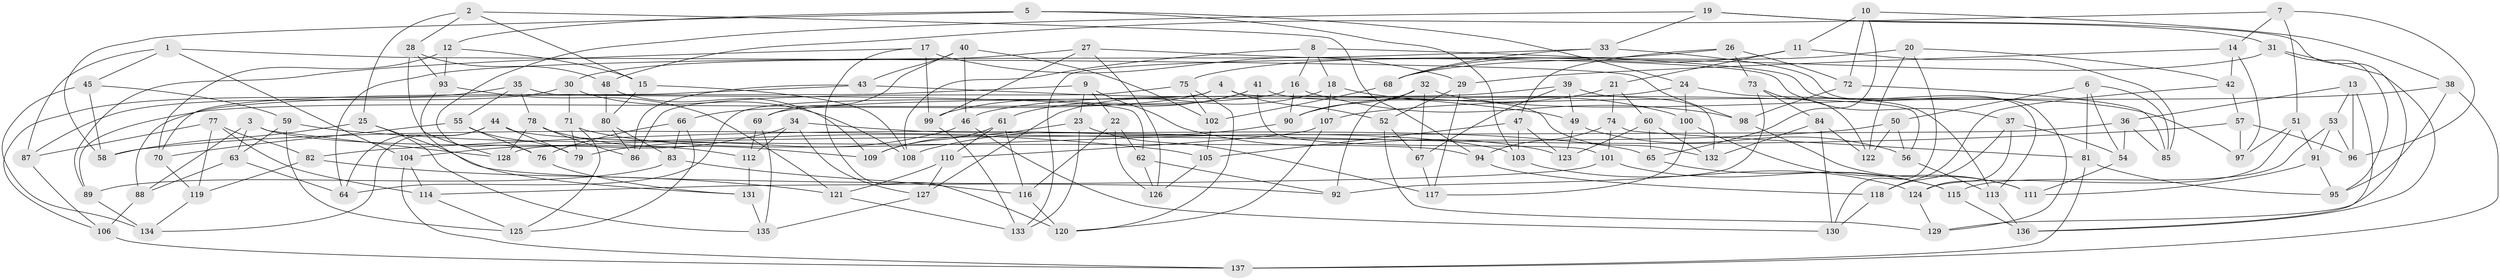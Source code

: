 // Generated by graph-tools (version 1.1) at 2025/59/03/09/25 04:59:28]
// undirected, 137 vertices, 274 edges
graph export_dot {
graph [start="1"]
  node [color=gray90,style=filled];
  1;
  2;
  3;
  4;
  5;
  6;
  7;
  8;
  9;
  10;
  11;
  12;
  13;
  14;
  15;
  16;
  17;
  18;
  19;
  20;
  21;
  22;
  23;
  24;
  25;
  26;
  27;
  28;
  29;
  30;
  31;
  32;
  33;
  34;
  35;
  36;
  37;
  38;
  39;
  40;
  41;
  42;
  43;
  44;
  45;
  46;
  47;
  48;
  49;
  50;
  51;
  52;
  53;
  54;
  55;
  56;
  57;
  58;
  59;
  60;
  61;
  62;
  63;
  64;
  65;
  66;
  67;
  68;
  69;
  70;
  71;
  72;
  73;
  74;
  75;
  76;
  77;
  78;
  79;
  80;
  81;
  82;
  83;
  84;
  85;
  86;
  87;
  88;
  89;
  90;
  91;
  92;
  93;
  94;
  95;
  96;
  97;
  98;
  99;
  100;
  101;
  102;
  103;
  104;
  105;
  106;
  107;
  108;
  109;
  110;
  111;
  112;
  113;
  114;
  115;
  116;
  117;
  118;
  119;
  120;
  121;
  122;
  123;
  124;
  125;
  126;
  127;
  128;
  129;
  130;
  131;
  132;
  133;
  134;
  135;
  136;
  137;
  1 -- 45;
  1 -- 104;
  1 -- 87;
  1 -- 98;
  2 -- 15;
  2 -- 25;
  2 -- 28;
  2 -- 94;
  3 -- 112;
  3 -- 63;
  3 -- 88;
  3 -- 128;
  4 -- 66;
  4 -- 64;
  4 -- 52;
  4 -- 56;
  5 -- 103;
  5 -- 24;
  5 -- 58;
  5 -- 12;
  6 -- 85;
  6 -- 50;
  6 -- 81;
  6 -- 54;
  7 -- 51;
  7 -- 14;
  7 -- 96;
  7 -- 48;
  8 -- 113;
  8 -- 108;
  8 -- 18;
  8 -- 16;
  9 -- 88;
  9 -- 22;
  9 -- 123;
  9 -- 23;
  10 -- 65;
  10 -- 38;
  10 -- 72;
  10 -- 11;
  11 -- 85;
  11 -- 68;
  11 -- 21;
  12 -- 70;
  12 -- 93;
  12 -- 15;
  13 -- 96;
  13 -- 53;
  13 -- 36;
  13 -- 136;
  14 -- 29;
  14 -- 97;
  14 -- 42;
  15 -- 108;
  15 -- 80;
  16 -- 90;
  16 -- 98;
  16 -- 89;
  17 -- 120;
  17 -- 99;
  17 -- 29;
  17 -- 89;
  18 -- 107;
  18 -- 127;
  18 -- 100;
  19 -- 31;
  19 -- 33;
  19 -- 76;
  19 -- 129;
  20 -- 42;
  20 -- 75;
  20 -- 122;
  20 -- 130;
  21 -- 90;
  21 -- 60;
  21 -- 74;
  22 -- 126;
  22 -- 116;
  22 -- 62;
  23 -- 109;
  23 -- 133;
  23 -- 117;
  24 -- 113;
  24 -- 69;
  24 -- 100;
  25 -- 92;
  25 -- 135;
  25 -- 58;
  26 -- 133;
  26 -- 72;
  26 -- 47;
  26 -- 73;
  27 -- 99;
  27 -- 37;
  27 -- 30;
  27 -- 126;
  28 -- 48;
  28 -- 93;
  28 -- 128;
  29 -- 117;
  29 -- 52;
  30 -- 71;
  30 -- 87;
  30 -- 108;
  31 -- 95;
  31 -- 136;
  31 -- 68;
  32 -- 97;
  32 -- 90;
  32 -- 67;
  32 -- 92;
  33 -- 68;
  33 -- 129;
  33 -- 64;
  34 -- 65;
  34 -- 127;
  34 -- 112;
  34 -- 104;
  35 -- 78;
  35 -- 55;
  35 -- 106;
  35 -- 62;
  36 -- 128;
  36 -- 85;
  36 -- 54;
  37 -- 124;
  37 -- 118;
  37 -- 54;
  38 -- 137;
  38 -- 107;
  38 -- 95;
  39 -- 132;
  39 -- 67;
  39 -- 46;
  39 -- 49;
  40 -- 102;
  40 -- 46;
  40 -- 69;
  40 -- 43;
  41 -- 132;
  41 -- 101;
  41 -- 61;
  41 -- 99;
  42 -- 57;
  42 -- 118;
  43 -- 49;
  43 -- 86;
  43 -- 70;
  44 -- 94;
  44 -- 79;
  44 -- 134;
  44 -- 64;
  45 -- 134;
  45 -- 59;
  45 -- 58;
  46 -- 79;
  46 -- 130;
  47 -- 123;
  47 -- 103;
  47 -- 105;
  48 -- 109;
  48 -- 80;
  49 -- 123;
  49 -- 56;
  50 -- 56;
  50 -- 122;
  50 -- 58;
  51 -- 91;
  51 -- 97;
  51 -- 124;
  52 -- 129;
  52 -- 67;
  53 -- 91;
  53 -- 96;
  53 -- 115;
  54 -- 111;
  55 -- 76;
  55 -- 70;
  55 -- 79;
  56 -- 113;
  57 -- 82;
  57 -- 97;
  57 -- 96;
  59 -- 63;
  59 -- 125;
  59 -- 105;
  60 -- 132;
  60 -- 65;
  60 -- 123;
  61 -- 116;
  61 -- 110;
  61 -- 109;
  62 -- 92;
  62 -- 126;
  63 -- 88;
  63 -- 64;
  65 -- 115;
  66 -- 76;
  66 -- 125;
  66 -- 83;
  67 -- 117;
  68 -- 102;
  69 -- 112;
  69 -- 135;
  70 -- 119;
  71 -- 103;
  71 -- 79;
  71 -- 125;
  72 -- 85;
  72 -- 98;
  73 -- 122;
  73 -- 84;
  73 -- 92;
  74 -- 101;
  74 -- 81;
  74 -- 94;
  75 -- 120;
  75 -- 102;
  75 -- 86;
  76 -- 131;
  77 -- 87;
  77 -- 119;
  77 -- 82;
  77 -- 114;
  78 -- 86;
  78 -- 128;
  78 -- 109;
  80 -- 83;
  80 -- 86;
  81 -- 95;
  81 -- 137;
  82 -- 121;
  82 -- 119;
  83 -- 89;
  83 -- 116;
  84 -- 130;
  84 -- 122;
  84 -- 132;
  87 -- 106;
  88 -- 106;
  89 -- 134;
  90 -- 108;
  91 -- 95;
  91 -- 111;
  93 -- 131;
  93 -- 121;
  94 -- 118;
  98 -- 111;
  99 -- 133;
  100 -- 111;
  100 -- 117;
  101 -- 115;
  101 -- 114;
  102 -- 105;
  103 -- 124;
  104 -- 137;
  104 -- 114;
  105 -- 126;
  106 -- 137;
  107 -- 110;
  107 -- 120;
  110 -- 121;
  110 -- 127;
  112 -- 131;
  113 -- 136;
  114 -- 125;
  115 -- 136;
  116 -- 120;
  118 -- 130;
  119 -- 134;
  121 -- 133;
  124 -- 129;
  127 -- 135;
  131 -- 135;
}
